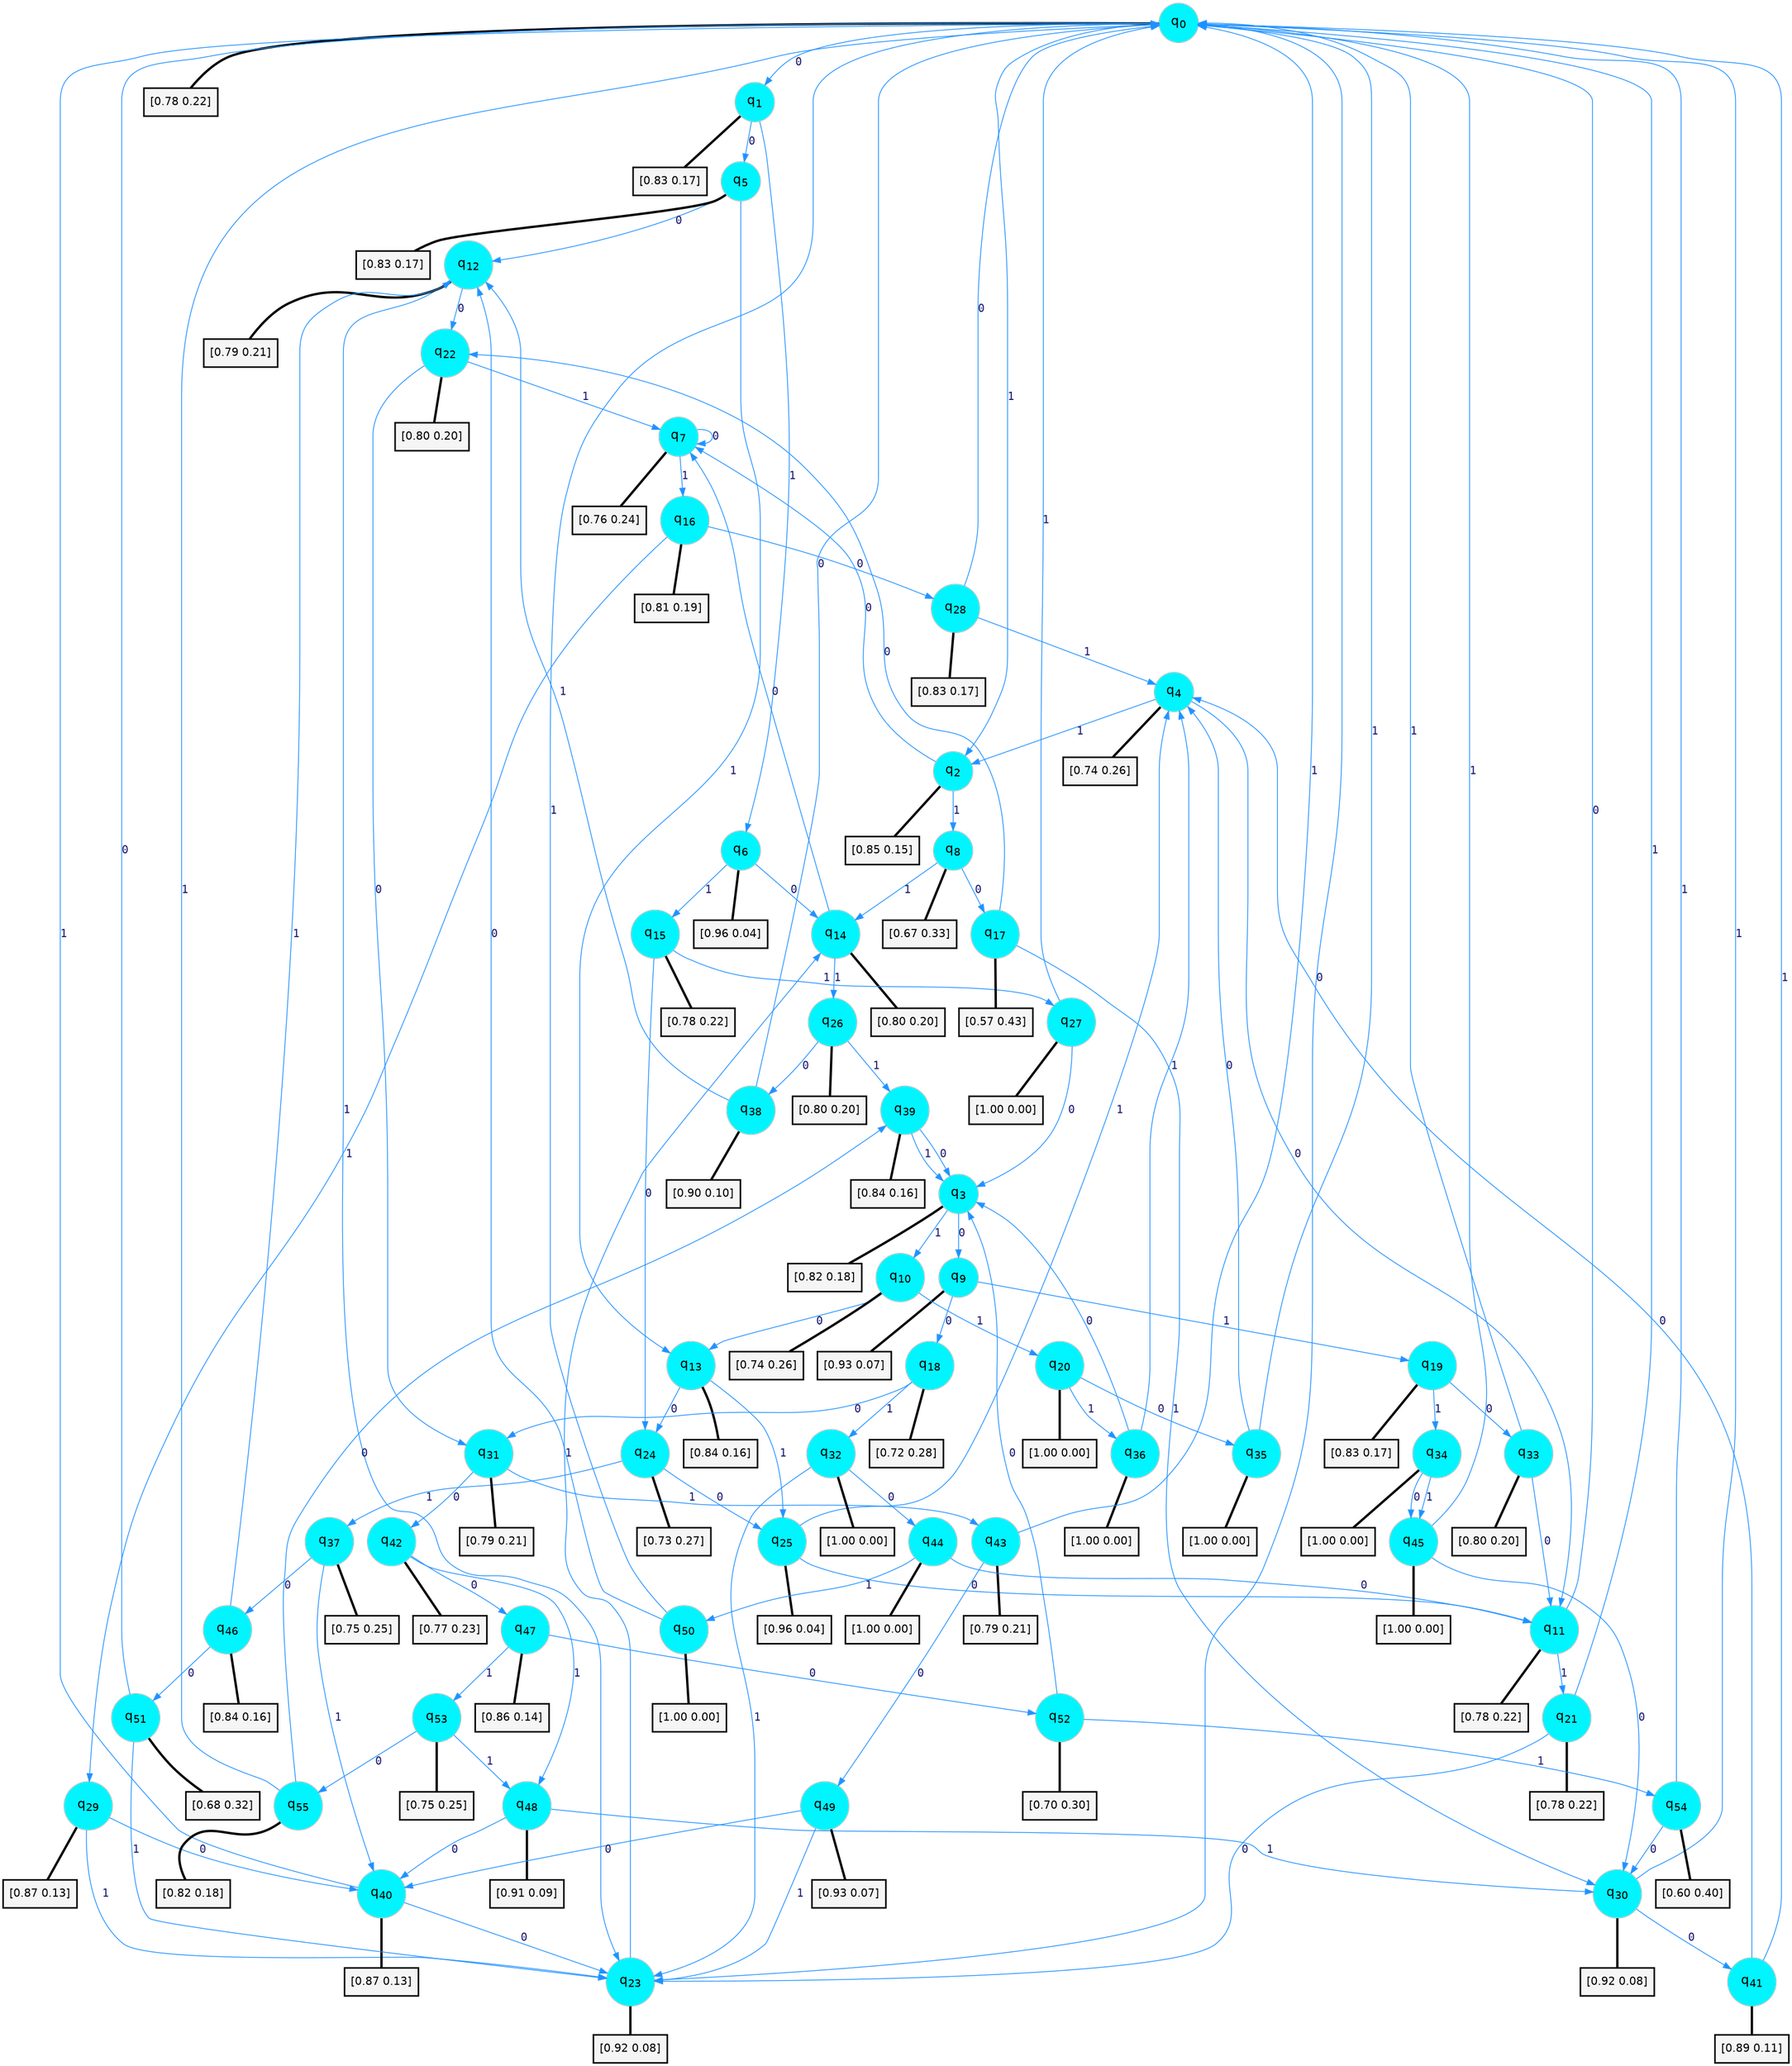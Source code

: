digraph G {
graph [
bgcolor=transparent, dpi=300, rankdir=TD, size="40,25"];
node [
color=gray, fillcolor=turquoise1, fontcolor=black, fontname=Helvetica, fontsize=16, fontweight=bold, shape=circle, style=filled];
edge [
arrowsize=1, color=dodgerblue1, fontcolor=midnightblue, fontname=courier, fontweight=bold, penwidth=1, style=solid, weight=20];
0[label=<q<SUB>0</SUB>>];
1[label=<q<SUB>1</SUB>>];
2[label=<q<SUB>2</SUB>>];
3[label=<q<SUB>3</SUB>>];
4[label=<q<SUB>4</SUB>>];
5[label=<q<SUB>5</SUB>>];
6[label=<q<SUB>6</SUB>>];
7[label=<q<SUB>7</SUB>>];
8[label=<q<SUB>8</SUB>>];
9[label=<q<SUB>9</SUB>>];
10[label=<q<SUB>10</SUB>>];
11[label=<q<SUB>11</SUB>>];
12[label=<q<SUB>12</SUB>>];
13[label=<q<SUB>13</SUB>>];
14[label=<q<SUB>14</SUB>>];
15[label=<q<SUB>15</SUB>>];
16[label=<q<SUB>16</SUB>>];
17[label=<q<SUB>17</SUB>>];
18[label=<q<SUB>18</SUB>>];
19[label=<q<SUB>19</SUB>>];
20[label=<q<SUB>20</SUB>>];
21[label=<q<SUB>21</SUB>>];
22[label=<q<SUB>22</SUB>>];
23[label=<q<SUB>23</SUB>>];
24[label=<q<SUB>24</SUB>>];
25[label=<q<SUB>25</SUB>>];
26[label=<q<SUB>26</SUB>>];
27[label=<q<SUB>27</SUB>>];
28[label=<q<SUB>28</SUB>>];
29[label=<q<SUB>29</SUB>>];
30[label=<q<SUB>30</SUB>>];
31[label=<q<SUB>31</SUB>>];
32[label=<q<SUB>32</SUB>>];
33[label=<q<SUB>33</SUB>>];
34[label=<q<SUB>34</SUB>>];
35[label=<q<SUB>35</SUB>>];
36[label=<q<SUB>36</SUB>>];
37[label=<q<SUB>37</SUB>>];
38[label=<q<SUB>38</SUB>>];
39[label=<q<SUB>39</SUB>>];
40[label=<q<SUB>40</SUB>>];
41[label=<q<SUB>41</SUB>>];
42[label=<q<SUB>42</SUB>>];
43[label=<q<SUB>43</SUB>>];
44[label=<q<SUB>44</SUB>>];
45[label=<q<SUB>45</SUB>>];
46[label=<q<SUB>46</SUB>>];
47[label=<q<SUB>47</SUB>>];
48[label=<q<SUB>48</SUB>>];
49[label=<q<SUB>49</SUB>>];
50[label=<q<SUB>50</SUB>>];
51[label=<q<SUB>51</SUB>>];
52[label=<q<SUB>52</SUB>>];
53[label=<q<SUB>53</SUB>>];
54[label=<q<SUB>54</SUB>>];
55[label=<q<SUB>55</SUB>>];
56[label="[0.78 0.22]", shape=box,fontcolor=black, fontname=Helvetica, fontsize=14, penwidth=2, fillcolor=whitesmoke,color=black];
57[label="[0.83 0.17]", shape=box,fontcolor=black, fontname=Helvetica, fontsize=14, penwidth=2, fillcolor=whitesmoke,color=black];
58[label="[0.85 0.15]", shape=box,fontcolor=black, fontname=Helvetica, fontsize=14, penwidth=2, fillcolor=whitesmoke,color=black];
59[label="[0.82 0.18]", shape=box,fontcolor=black, fontname=Helvetica, fontsize=14, penwidth=2, fillcolor=whitesmoke,color=black];
60[label="[0.74 0.26]", shape=box,fontcolor=black, fontname=Helvetica, fontsize=14, penwidth=2, fillcolor=whitesmoke,color=black];
61[label="[0.83 0.17]", shape=box,fontcolor=black, fontname=Helvetica, fontsize=14, penwidth=2, fillcolor=whitesmoke,color=black];
62[label="[0.96 0.04]", shape=box,fontcolor=black, fontname=Helvetica, fontsize=14, penwidth=2, fillcolor=whitesmoke,color=black];
63[label="[0.76 0.24]", shape=box,fontcolor=black, fontname=Helvetica, fontsize=14, penwidth=2, fillcolor=whitesmoke,color=black];
64[label="[0.67 0.33]", shape=box,fontcolor=black, fontname=Helvetica, fontsize=14, penwidth=2, fillcolor=whitesmoke,color=black];
65[label="[0.93 0.07]", shape=box,fontcolor=black, fontname=Helvetica, fontsize=14, penwidth=2, fillcolor=whitesmoke,color=black];
66[label="[0.74 0.26]", shape=box,fontcolor=black, fontname=Helvetica, fontsize=14, penwidth=2, fillcolor=whitesmoke,color=black];
67[label="[0.78 0.22]", shape=box,fontcolor=black, fontname=Helvetica, fontsize=14, penwidth=2, fillcolor=whitesmoke,color=black];
68[label="[0.79 0.21]", shape=box,fontcolor=black, fontname=Helvetica, fontsize=14, penwidth=2, fillcolor=whitesmoke,color=black];
69[label="[0.84 0.16]", shape=box,fontcolor=black, fontname=Helvetica, fontsize=14, penwidth=2, fillcolor=whitesmoke,color=black];
70[label="[0.80 0.20]", shape=box,fontcolor=black, fontname=Helvetica, fontsize=14, penwidth=2, fillcolor=whitesmoke,color=black];
71[label="[0.78 0.22]", shape=box,fontcolor=black, fontname=Helvetica, fontsize=14, penwidth=2, fillcolor=whitesmoke,color=black];
72[label="[0.81 0.19]", shape=box,fontcolor=black, fontname=Helvetica, fontsize=14, penwidth=2, fillcolor=whitesmoke,color=black];
73[label="[0.57 0.43]", shape=box,fontcolor=black, fontname=Helvetica, fontsize=14, penwidth=2, fillcolor=whitesmoke,color=black];
74[label="[0.72 0.28]", shape=box,fontcolor=black, fontname=Helvetica, fontsize=14, penwidth=2, fillcolor=whitesmoke,color=black];
75[label="[0.83 0.17]", shape=box,fontcolor=black, fontname=Helvetica, fontsize=14, penwidth=2, fillcolor=whitesmoke,color=black];
76[label="[1.00 0.00]", shape=box,fontcolor=black, fontname=Helvetica, fontsize=14, penwidth=2, fillcolor=whitesmoke,color=black];
77[label="[0.78 0.22]", shape=box,fontcolor=black, fontname=Helvetica, fontsize=14, penwidth=2, fillcolor=whitesmoke,color=black];
78[label="[0.80 0.20]", shape=box,fontcolor=black, fontname=Helvetica, fontsize=14, penwidth=2, fillcolor=whitesmoke,color=black];
79[label="[0.92 0.08]", shape=box,fontcolor=black, fontname=Helvetica, fontsize=14, penwidth=2, fillcolor=whitesmoke,color=black];
80[label="[0.73 0.27]", shape=box,fontcolor=black, fontname=Helvetica, fontsize=14, penwidth=2, fillcolor=whitesmoke,color=black];
81[label="[0.96 0.04]", shape=box,fontcolor=black, fontname=Helvetica, fontsize=14, penwidth=2, fillcolor=whitesmoke,color=black];
82[label="[0.80 0.20]", shape=box,fontcolor=black, fontname=Helvetica, fontsize=14, penwidth=2, fillcolor=whitesmoke,color=black];
83[label="[1.00 0.00]", shape=box,fontcolor=black, fontname=Helvetica, fontsize=14, penwidth=2, fillcolor=whitesmoke,color=black];
84[label="[0.83 0.17]", shape=box,fontcolor=black, fontname=Helvetica, fontsize=14, penwidth=2, fillcolor=whitesmoke,color=black];
85[label="[0.87 0.13]", shape=box,fontcolor=black, fontname=Helvetica, fontsize=14, penwidth=2, fillcolor=whitesmoke,color=black];
86[label="[0.92 0.08]", shape=box,fontcolor=black, fontname=Helvetica, fontsize=14, penwidth=2, fillcolor=whitesmoke,color=black];
87[label="[0.79 0.21]", shape=box,fontcolor=black, fontname=Helvetica, fontsize=14, penwidth=2, fillcolor=whitesmoke,color=black];
88[label="[1.00 0.00]", shape=box,fontcolor=black, fontname=Helvetica, fontsize=14, penwidth=2, fillcolor=whitesmoke,color=black];
89[label="[0.80 0.20]", shape=box,fontcolor=black, fontname=Helvetica, fontsize=14, penwidth=2, fillcolor=whitesmoke,color=black];
90[label="[1.00 0.00]", shape=box,fontcolor=black, fontname=Helvetica, fontsize=14, penwidth=2, fillcolor=whitesmoke,color=black];
91[label="[1.00 0.00]", shape=box,fontcolor=black, fontname=Helvetica, fontsize=14, penwidth=2, fillcolor=whitesmoke,color=black];
92[label="[1.00 0.00]", shape=box,fontcolor=black, fontname=Helvetica, fontsize=14, penwidth=2, fillcolor=whitesmoke,color=black];
93[label="[0.75 0.25]", shape=box,fontcolor=black, fontname=Helvetica, fontsize=14, penwidth=2, fillcolor=whitesmoke,color=black];
94[label="[0.90 0.10]", shape=box,fontcolor=black, fontname=Helvetica, fontsize=14, penwidth=2, fillcolor=whitesmoke,color=black];
95[label="[0.84 0.16]", shape=box,fontcolor=black, fontname=Helvetica, fontsize=14, penwidth=2, fillcolor=whitesmoke,color=black];
96[label="[0.87 0.13]", shape=box,fontcolor=black, fontname=Helvetica, fontsize=14, penwidth=2, fillcolor=whitesmoke,color=black];
97[label="[0.89 0.11]", shape=box,fontcolor=black, fontname=Helvetica, fontsize=14, penwidth=2, fillcolor=whitesmoke,color=black];
98[label="[0.77 0.23]", shape=box,fontcolor=black, fontname=Helvetica, fontsize=14, penwidth=2, fillcolor=whitesmoke,color=black];
99[label="[0.79 0.21]", shape=box,fontcolor=black, fontname=Helvetica, fontsize=14, penwidth=2, fillcolor=whitesmoke,color=black];
100[label="[1.00 0.00]", shape=box,fontcolor=black, fontname=Helvetica, fontsize=14, penwidth=2, fillcolor=whitesmoke,color=black];
101[label="[1.00 0.00]", shape=box,fontcolor=black, fontname=Helvetica, fontsize=14, penwidth=2, fillcolor=whitesmoke,color=black];
102[label="[0.84 0.16]", shape=box,fontcolor=black, fontname=Helvetica, fontsize=14, penwidth=2, fillcolor=whitesmoke,color=black];
103[label="[0.86 0.14]", shape=box,fontcolor=black, fontname=Helvetica, fontsize=14, penwidth=2, fillcolor=whitesmoke,color=black];
104[label="[0.91 0.09]", shape=box,fontcolor=black, fontname=Helvetica, fontsize=14, penwidth=2, fillcolor=whitesmoke,color=black];
105[label="[0.93 0.07]", shape=box,fontcolor=black, fontname=Helvetica, fontsize=14, penwidth=2, fillcolor=whitesmoke,color=black];
106[label="[1.00 0.00]", shape=box,fontcolor=black, fontname=Helvetica, fontsize=14, penwidth=2, fillcolor=whitesmoke,color=black];
107[label="[0.68 0.32]", shape=box,fontcolor=black, fontname=Helvetica, fontsize=14, penwidth=2, fillcolor=whitesmoke,color=black];
108[label="[0.70 0.30]", shape=box,fontcolor=black, fontname=Helvetica, fontsize=14, penwidth=2, fillcolor=whitesmoke,color=black];
109[label="[0.75 0.25]", shape=box,fontcolor=black, fontname=Helvetica, fontsize=14, penwidth=2, fillcolor=whitesmoke,color=black];
110[label="[0.60 0.40]", shape=box,fontcolor=black, fontname=Helvetica, fontsize=14, penwidth=2, fillcolor=whitesmoke,color=black];
111[label="[0.82 0.18]", shape=box,fontcolor=black, fontname=Helvetica, fontsize=14, penwidth=2, fillcolor=whitesmoke,color=black];
0->1 [label=0];
0->2 [label=1];
0->56 [arrowhead=none, penwidth=3,color=black];
1->5 [label=0];
1->6 [label=1];
1->57 [arrowhead=none, penwidth=3,color=black];
2->7 [label=0];
2->8 [label=1];
2->58 [arrowhead=none, penwidth=3,color=black];
3->9 [label=0];
3->10 [label=1];
3->59 [arrowhead=none, penwidth=3,color=black];
4->11 [label=0];
4->2 [label=1];
4->60 [arrowhead=none, penwidth=3,color=black];
5->12 [label=0];
5->13 [label=1];
5->61 [arrowhead=none, penwidth=3,color=black];
6->14 [label=0];
6->15 [label=1];
6->62 [arrowhead=none, penwidth=3,color=black];
7->7 [label=0];
7->16 [label=1];
7->63 [arrowhead=none, penwidth=3,color=black];
8->17 [label=0];
8->14 [label=1];
8->64 [arrowhead=none, penwidth=3,color=black];
9->18 [label=0];
9->19 [label=1];
9->65 [arrowhead=none, penwidth=3,color=black];
10->13 [label=0];
10->20 [label=1];
10->66 [arrowhead=none, penwidth=3,color=black];
11->0 [label=0];
11->21 [label=1];
11->67 [arrowhead=none, penwidth=3,color=black];
12->22 [label=0];
12->23 [label=1];
12->68 [arrowhead=none, penwidth=3,color=black];
13->24 [label=0];
13->25 [label=1];
13->69 [arrowhead=none, penwidth=3,color=black];
14->7 [label=0];
14->26 [label=1];
14->70 [arrowhead=none, penwidth=3,color=black];
15->24 [label=0];
15->27 [label=1];
15->71 [arrowhead=none, penwidth=3,color=black];
16->28 [label=0];
16->29 [label=1];
16->72 [arrowhead=none, penwidth=3,color=black];
17->22 [label=0];
17->30 [label=1];
17->73 [arrowhead=none, penwidth=3,color=black];
18->31 [label=0];
18->32 [label=1];
18->74 [arrowhead=none, penwidth=3,color=black];
19->33 [label=0];
19->34 [label=1];
19->75 [arrowhead=none, penwidth=3,color=black];
20->35 [label=0];
20->36 [label=1];
20->76 [arrowhead=none, penwidth=3,color=black];
21->23 [label=0];
21->0 [label=1];
21->77 [arrowhead=none, penwidth=3,color=black];
22->31 [label=0];
22->7 [label=1];
22->78 [arrowhead=none, penwidth=3,color=black];
23->0 [label=0];
23->14 [label=1];
23->79 [arrowhead=none, penwidth=3,color=black];
24->25 [label=0];
24->37 [label=1];
24->80 [arrowhead=none, penwidth=3,color=black];
25->11 [label=0];
25->4 [label=1];
25->81 [arrowhead=none, penwidth=3,color=black];
26->38 [label=0];
26->39 [label=1];
26->82 [arrowhead=none, penwidth=3,color=black];
27->3 [label=0];
27->0 [label=1];
27->83 [arrowhead=none, penwidth=3,color=black];
28->0 [label=0];
28->4 [label=1];
28->84 [arrowhead=none, penwidth=3,color=black];
29->40 [label=0];
29->23 [label=1];
29->85 [arrowhead=none, penwidth=3,color=black];
30->41 [label=0];
30->0 [label=1];
30->86 [arrowhead=none, penwidth=3,color=black];
31->42 [label=0];
31->43 [label=1];
31->87 [arrowhead=none, penwidth=3,color=black];
32->44 [label=0];
32->23 [label=1];
32->88 [arrowhead=none, penwidth=3,color=black];
33->11 [label=0];
33->0 [label=1];
33->89 [arrowhead=none, penwidth=3,color=black];
34->45 [label=0];
34->45 [label=1];
34->90 [arrowhead=none, penwidth=3,color=black];
35->4 [label=0];
35->0 [label=1];
35->91 [arrowhead=none, penwidth=3,color=black];
36->3 [label=0];
36->4 [label=1];
36->92 [arrowhead=none, penwidth=3,color=black];
37->46 [label=0];
37->40 [label=1];
37->93 [arrowhead=none, penwidth=3,color=black];
38->0 [label=0];
38->12 [label=1];
38->94 [arrowhead=none, penwidth=3,color=black];
39->3 [label=0];
39->3 [label=1];
39->95 [arrowhead=none, penwidth=3,color=black];
40->23 [label=0];
40->0 [label=1];
40->96 [arrowhead=none, penwidth=3,color=black];
41->4 [label=0];
41->0 [label=1];
41->97 [arrowhead=none, penwidth=3,color=black];
42->47 [label=0];
42->48 [label=1];
42->98 [arrowhead=none, penwidth=3,color=black];
43->49 [label=0];
43->0 [label=1];
43->99 [arrowhead=none, penwidth=3,color=black];
44->11 [label=0];
44->50 [label=1];
44->100 [arrowhead=none, penwidth=3,color=black];
45->30 [label=0];
45->0 [label=1];
45->101 [arrowhead=none, penwidth=3,color=black];
46->51 [label=0];
46->12 [label=1];
46->102 [arrowhead=none, penwidth=3,color=black];
47->52 [label=0];
47->53 [label=1];
47->103 [arrowhead=none, penwidth=3,color=black];
48->40 [label=0];
48->30 [label=1];
48->104 [arrowhead=none, penwidth=3,color=black];
49->40 [label=0];
49->23 [label=1];
49->105 [arrowhead=none, penwidth=3,color=black];
50->12 [label=0];
50->0 [label=1];
50->106 [arrowhead=none, penwidth=3,color=black];
51->0 [label=0];
51->23 [label=1];
51->107 [arrowhead=none, penwidth=3,color=black];
52->3 [label=0];
52->54 [label=1];
52->108 [arrowhead=none, penwidth=3,color=black];
53->55 [label=0];
53->48 [label=1];
53->109 [arrowhead=none, penwidth=3,color=black];
54->30 [label=0];
54->0 [label=1];
54->110 [arrowhead=none, penwidth=3,color=black];
55->39 [label=0];
55->0 [label=1];
55->111 [arrowhead=none, penwidth=3,color=black];
}
